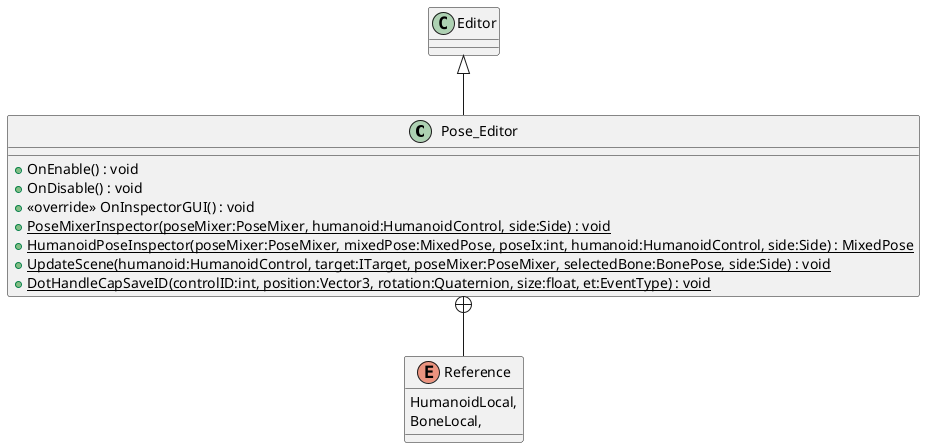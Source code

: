 @startuml
class Pose_Editor {
    + OnEnable() : void
    + OnDisable() : void
    + <<override>> OnInspectorGUI() : void
    + {static} PoseMixerInspector(poseMixer:PoseMixer, humanoid:HumanoidControl, side:Side) : void
    + {static} HumanoidPoseInspector(poseMixer:PoseMixer, mixedPose:MixedPose, poseIx:int, humanoid:HumanoidControl, side:Side) : MixedPose
    + {static} UpdateScene(humanoid:HumanoidControl, target:ITarget, poseMixer:PoseMixer, selectedBone:BonePose, side:Side) : void
    + {static} DotHandleCapSaveID(controlID:int, position:Vector3, rotation:Quaternion, size:float, et:EventType) : void
}
enum Reference {
    HumanoidLocal,
    BoneLocal,
}
Editor <|-- Pose_Editor
Pose_Editor +-- Reference
@enduml
